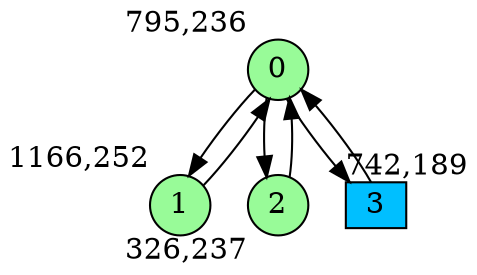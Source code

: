 digraph G {
graph [bgcolor=white]
node [shape=circle, style = filled, fillcolor=white,fixedsize=true, width=0.4, height=0.3 ]
0[xlabel="795,236", pos = "7.32813,0.25!", fillcolor=palegreen ];
1[xlabel="1166,252", pos = "13.125,0!", fillcolor=palegreen ];
2[xlabel="326,237", pos = "0,0.234375!", fillcolor=palegreen ];
3[xlabel="742,189", pos = "6.5,0.984375!", fillcolor=deepskyblue, shape=box ];
0->1 ;
0->2 ;
0->3 ;
1->0 ;
2->0 ;
3->0 ;
}
